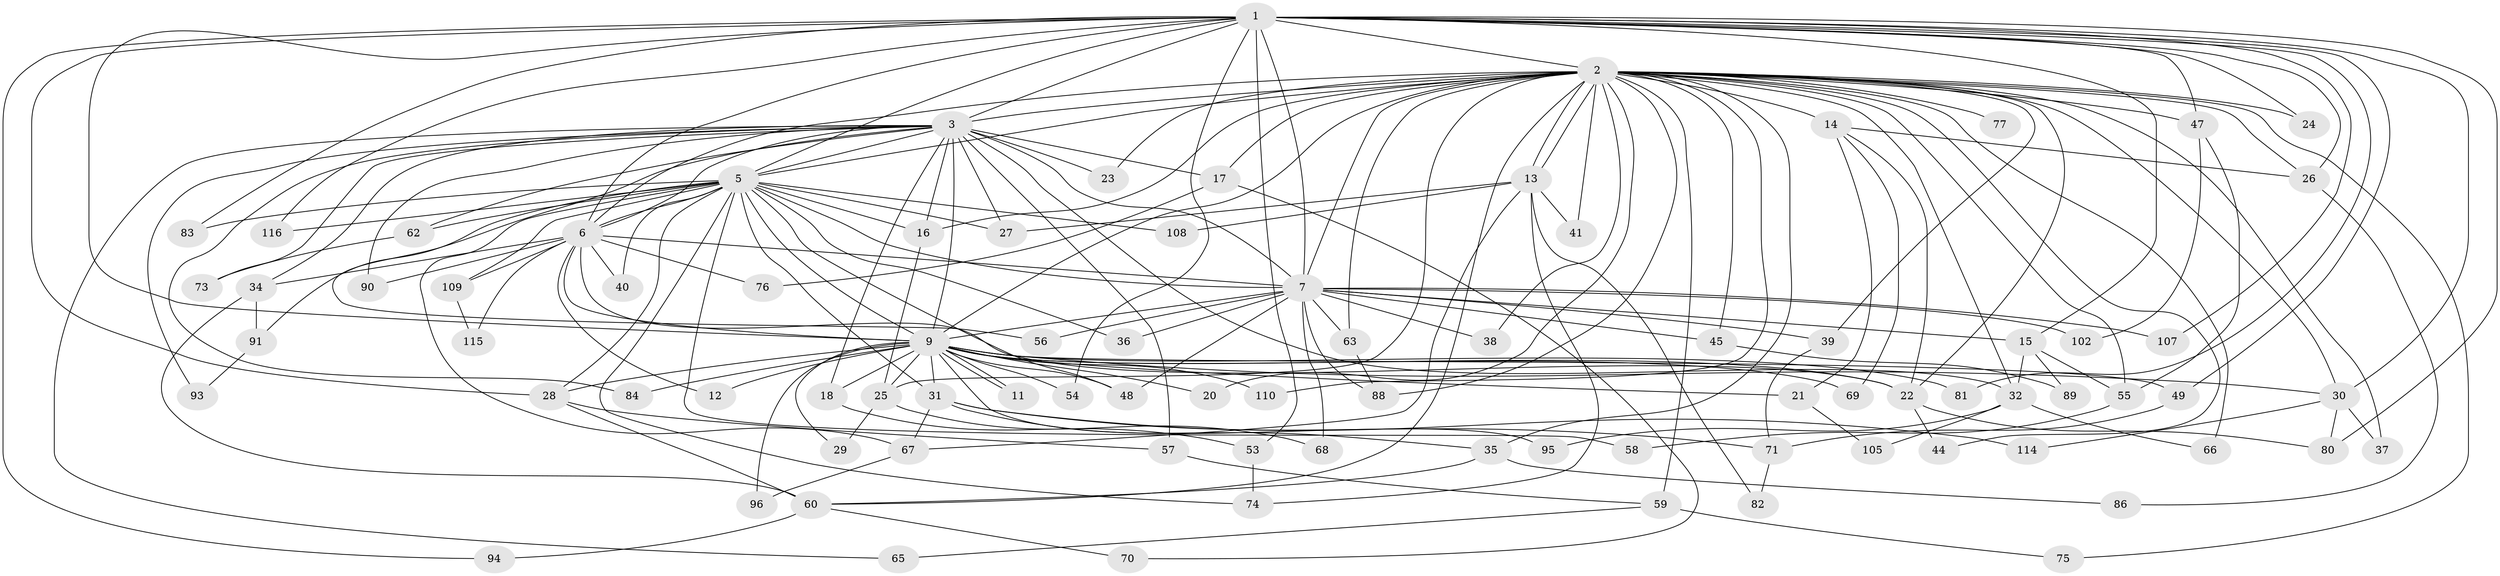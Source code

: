 // original degree distribution, {12: 0.008620689655172414, 32: 0.008620689655172414, 26: 0.008620689655172414, 20: 0.008620689655172414, 27: 0.008620689655172414, 18: 0.017241379310344827, 22: 0.008620689655172414, 21: 0.008620689655172414, 24: 0.008620689655172414, 2: 0.5258620689655172, 7: 0.008620689655172414, 6: 0.02586206896551724, 5: 0.04310344827586207, 4: 0.1206896551724138, 3: 0.1896551724137931}
// Generated by graph-tools (version 1.1) at 2025/41/03/06/25 10:41:37]
// undirected, 86 vertices, 195 edges
graph export_dot {
graph [start="1"]
  node [color=gray90,style=filled];
  1 [super="+8"];
  2 [super="+4"];
  3 [super="+85"];
  5 [super="+97"];
  6 [super="+19"];
  7 [super="+72"];
  9 [super="+10"];
  11;
  12;
  13 [super="+79"];
  14 [super="+51"];
  15;
  16 [super="+112"];
  17;
  18;
  20;
  21;
  22 [super="+42"];
  23;
  24;
  25 [super="+52"];
  26 [super="+64"];
  27 [super="+103"];
  28 [super="+43"];
  29;
  30 [super="+101"];
  31 [super="+46"];
  32 [super="+33"];
  34 [super="+87"];
  35 [super="+92"];
  36;
  37;
  38;
  39 [super="+98"];
  40;
  41;
  44;
  45;
  47 [super="+104"];
  48 [super="+50"];
  49;
  53;
  54;
  55 [super="+78"];
  56;
  57;
  58;
  59 [super="+113"];
  60 [super="+61"];
  62;
  63 [super="+111"];
  65;
  66;
  67 [super="+106"];
  68;
  69;
  70;
  71;
  73;
  74 [super="+100"];
  75;
  76;
  77;
  80 [super="+99"];
  81;
  82;
  83;
  84;
  86;
  88;
  89;
  90;
  91;
  93;
  94;
  95;
  96;
  102;
  105;
  107;
  108;
  109;
  110;
  114;
  115;
  116;
  1 -- 2 [weight=4];
  1 -- 3 [weight=2];
  1 -- 5 [weight=2];
  1 -- 6 [weight=2];
  1 -- 7 [weight=2];
  1 -- 9 [weight=4];
  1 -- 24;
  1 -- 80;
  1 -- 107;
  1 -- 15;
  1 -- 81;
  1 -- 83;
  1 -- 26;
  1 -- 28;
  1 -- 94;
  1 -- 30;
  1 -- 47;
  1 -- 49;
  1 -- 116;
  1 -- 53;
  1 -- 54;
  2 -- 3 [weight=2];
  2 -- 5 [weight=2];
  2 -- 6 [weight=2];
  2 -- 7 [weight=2];
  2 -- 9 [weight=4];
  2 -- 13;
  2 -- 13;
  2 -- 14 [weight=2];
  2 -- 16;
  2 -- 17;
  2 -- 20;
  2 -- 39;
  2 -- 41;
  2 -- 45;
  2 -- 47;
  2 -- 55 [weight=2];
  2 -- 59 [weight=2];
  2 -- 60;
  2 -- 63;
  2 -- 66;
  2 -- 75;
  2 -- 77 [weight=2];
  2 -- 88;
  2 -- 23;
  2 -- 24;
  2 -- 35;
  2 -- 37;
  2 -- 38;
  2 -- 44;
  2 -- 110;
  2 -- 30;
  2 -- 22;
  2 -- 25;
  2 -- 32;
  2 -- 26;
  3 -- 5;
  3 -- 6;
  3 -- 7;
  3 -- 9 [weight=3];
  3 -- 17;
  3 -- 18;
  3 -- 23;
  3 -- 27 [weight=2];
  3 -- 32;
  3 -- 34;
  3 -- 56;
  3 -- 57;
  3 -- 62;
  3 -- 65;
  3 -- 73;
  3 -- 84;
  3 -- 90;
  3 -- 93;
  3 -- 16;
  5 -- 6 [weight=2];
  5 -- 7;
  5 -- 9 [weight=2];
  5 -- 16;
  5 -- 27;
  5 -- 31 [weight=2];
  5 -- 36;
  5 -- 40;
  5 -- 58;
  5 -- 62;
  5 -- 67;
  5 -- 74;
  5 -- 83;
  5 -- 91;
  5 -- 108;
  5 -- 109;
  5 -- 116;
  5 -- 28;
  5 -- 48;
  6 -- 7;
  6 -- 9 [weight=3];
  6 -- 12;
  6 -- 22;
  6 -- 34;
  6 -- 40;
  6 -- 76;
  6 -- 90;
  6 -- 109;
  6 -- 115;
  7 -- 9 [weight=3];
  7 -- 15;
  7 -- 36;
  7 -- 38;
  7 -- 39;
  7 -- 45;
  7 -- 48;
  7 -- 56;
  7 -- 63;
  7 -- 68;
  7 -- 88;
  7 -- 102;
  7 -- 107;
  9 -- 11;
  9 -- 11;
  9 -- 20;
  9 -- 21;
  9 -- 22;
  9 -- 28;
  9 -- 29;
  9 -- 30;
  9 -- 31;
  9 -- 69;
  9 -- 81;
  9 -- 95;
  9 -- 96;
  9 -- 12;
  9 -- 110;
  9 -- 48;
  9 -- 49;
  9 -- 18;
  9 -- 84;
  9 -- 54;
  9 -- 25;
  13 -- 41;
  13 -- 74;
  13 -- 82;
  13 -- 27;
  13 -- 108;
  13 -- 67;
  14 -- 21;
  14 -- 26;
  14 -- 69;
  14 -- 22;
  15 -- 32;
  15 -- 55;
  15 -- 89;
  16 -- 25;
  17 -- 70;
  17 -- 76;
  18 -- 53;
  21 -- 105;
  22 -- 44;
  22 -- 80;
  25 -- 29;
  25 -- 68;
  26 -- 86;
  28 -- 57;
  28 -- 60;
  30 -- 37;
  30 -- 80;
  30 -- 114;
  31 -- 35;
  31 -- 71;
  31 -- 114;
  31 -- 67;
  32 -- 66;
  32 -- 95;
  32 -- 105;
  34 -- 60 [weight=2];
  34 -- 91;
  35 -- 86;
  35 -- 60;
  39 -- 71;
  45 -- 89;
  47 -- 102;
  47 -- 55;
  49 -- 71;
  53 -- 74;
  55 -- 58;
  57 -- 59;
  59 -- 65;
  59 -- 75;
  60 -- 94;
  60 -- 70;
  62 -- 73;
  63 -- 88;
  67 -- 96;
  71 -- 82;
  91 -- 93;
  109 -- 115;
}
